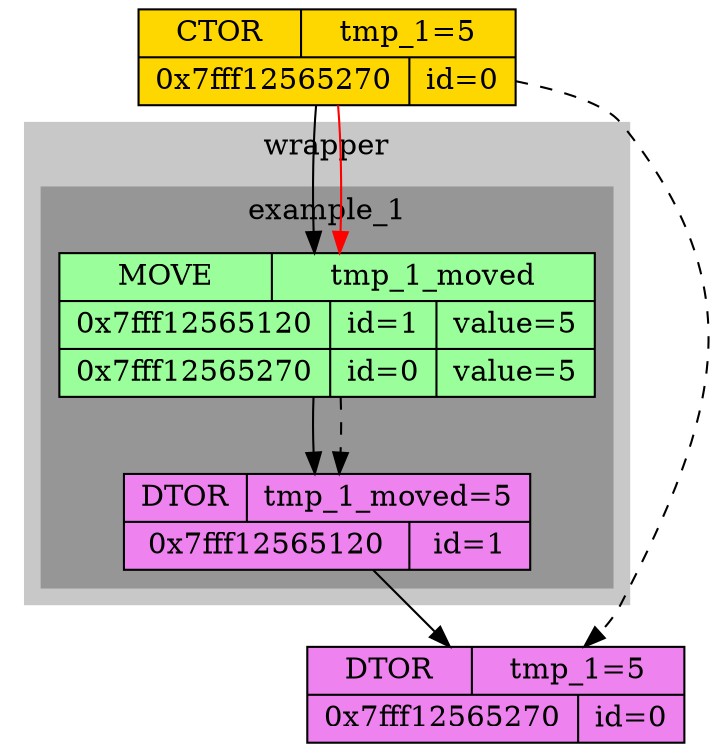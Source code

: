 digraph graphname {
	node0CTOR [shape="record", style="filled", fillcolor="gold", label="{{CTOR | tmp_1=5}|{0x7fff12565270 | id=0}}"]

subgraph "cluster_0" {
	style=filled;
	color="#c8c8c8";
	
subgraph "cluster_1" {
	style=filled;
	color="#969696";
		node1MOVE  [shape="record", style="filled", fillcolor="palegreen1" label="{{MOVE | tmp_1_moved}|{0x7fff12565120 | id=1 | value=5}|{0x7fff12565270 | id=0 | value=5}}"]
	node1DTOR [shape="record", style="filled", fillcolor="violet", label="{{DTOR | tmp_1_moved=5}|{0x7fff12565120 | id=1}}"]
	label = "example_1" 
}

	label = "wrapper" 
}

	node0DTOR [shape="record", style="filled", fillcolor="violet", label="{{DTOR | tmp_1=5}|{0x7fff12565270 | id=0}}"]
	node0CTOR -> node1MOVE
	node0CTOR -> node1MOVE [color="red"]
	node1MOVE -> node1DTOR
	node1MOVE -> node1DTOR [style="dashed"]
	node1DTOR -> node0DTOR
	node0CTOR -> node0DTOR [style="dashed"]
}
